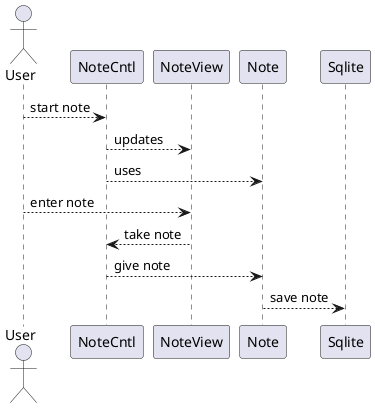 @startuml

actor User 

User --> NoteCntl : start note
NoteCntl --> NoteView : updates
NoteCntl --> Note : uses
User --> NoteView : enter note
NoteView --> NoteCntl : take note
NoteCntl --> Note : give note 
Note --> Sqlite : save note
@enduml
